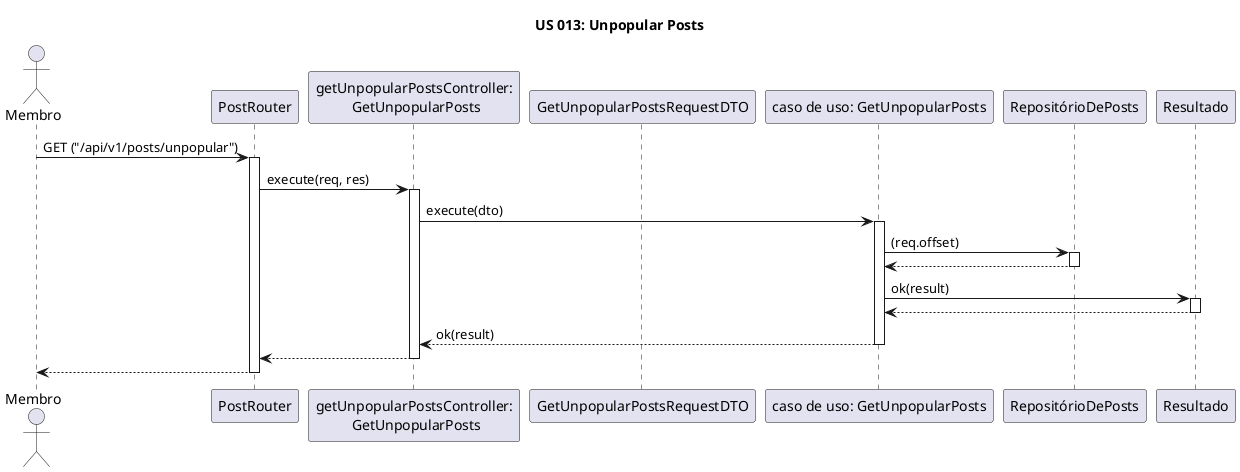 @startuml us013

title US 013: Unpopular Posts

actor Membro
participant PostRouter
participant "getUnpopularPostsController:\n GetUnpopularPosts" as GetUnpopularPostsController
participant GetUnpopularPostsRequestDTO
participant "caso de uso: GetUnpopularPosts" as GetUnpopularPosts
participant RepositórioDePosts
participant Resultado

Membro -> PostRouter: GET ("/api/v1/posts/unpopular")
activate PostRouter

PostRouter -> GetUnpopularPostsController: execute(req, res)
activate GetUnpopularPostsController

GetUnpopularPostsController -> GetUnpopularPosts: execute(dto)
activate GetUnpopularPosts

GetUnpopularPosts -> RepositórioDePosts: (req.offset)
activate RepositórioDePosts

RepositórioDePosts --> GetUnpopularPosts
deactivate RepositórioDePosts

GetUnpopularPosts -> Resultado: ok(result)
activate Resultado

Resultado --> GetUnpopularPosts
deactivate Resultado

GetUnpopularPosts --> GetUnpopularPostsController: ok(result)
deactivate GetUnpopularPosts

GetUnpopularPostsController --> PostRouter
deactivate GetUnpopularPostsController

PostRouter --> Membro
deactivate PostRouter
deactivate Membro

@enduml
